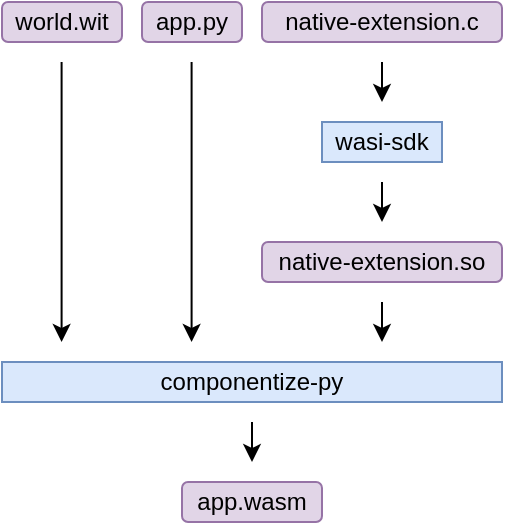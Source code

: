 <mxfile version="21.7.2" type="github">
  <diagram name="Page-1" id="5OEv2TmyY4VUbwT1ff2s">
    <mxGraphModel dx="482" dy="355" grid="1" gridSize="10" guides="1" tooltips="1" connect="1" arrows="1" fold="1" page="1" pageScale="1" pageWidth="850" pageHeight="1100" math="0" shadow="0">
      <root>
        <mxCell id="0" />
        <mxCell id="1" parent="0" />
        <mxCell id="l0BGtIQr_jQL99TtIVLY-1" value="app.py" style="rounded=1;whiteSpace=wrap;html=1;fillColor=#e1d5e7;strokeColor=#9673a6;" vertex="1" parent="1">
          <mxGeometry x="360" y="420" width="50" height="20" as="geometry" />
        </mxCell>
        <mxCell id="l0BGtIQr_jQL99TtIVLY-2" value="native-extension.c" style="rounded=1;whiteSpace=wrap;html=1;fillColor=#e1d5e7;strokeColor=#9673a6;" vertex="1" parent="1">
          <mxGeometry x="420" y="420" width="120" height="20" as="geometry" />
        </mxCell>
        <mxCell id="l0BGtIQr_jQL99TtIVLY-4" value="native-extension.so" style="rounded=1;whiteSpace=wrap;html=1;fillColor=#e1d5e7;strokeColor=#9673a6;" vertex="1" parent="1">
          <mxGeometry x="420" y="540" width="120" height="20" as="geometry" />
        </mxCell>
        <mxCell id="l0BGtIQr_jQL99TtIVLY-5" value="world.wit" style="rounded=1;whiteSpace=wrap;html=1;fillColor=#e1d5e7;strokeColor=#9673a6;" vertex="1" parent="1">
          <mxGeometry x="290" y="420" width="60" height="20" as="geometry" />
        </mxCell>
        <mxCell id="l0BGtIQr_jQL99TtIVLY-7" value="" style="endArrow=classic;html=1;rounded=0;" edge="1" parent="1">
          <mxGeometry width="50" height="50" relative="1" as="geometry">
            <mxPoint x="384.8" y="450" as="sourcePoint" />
            <mxPoint x="384.8" y="590" as="targetPoint" />
          </mxGeometry>
        </mxCell>
        <mxCell id="l0BGtIQr_jQL99TtIVLY-8" value="" style="endArrow=classic;html=1;rounded=0;" edge="1" parent="1">
          <mxGeometry width="50" height="50" relative="1" as="geometry">
            <mxPoint x="319.8" y="450" as="sourcePoint" />
            <mxPoint x="319.8" y="590" as="targetPoint" />
          </mxGeometry>
        </mxCell>
        <mxCell id="l0BGtIQr_jQL99TtIVLY-9" value="" style="endArrow=classic;html=1;rounded=0;strokeWidth=1;" edge="1" parent="1">
          <mxGeometry width="50" height="50" relative="1" as="geometry">
            <mxPoint x="480" y="570" as="sourcePoint" />
            <mxPoint x="480" y="590" as="targetPoint" />
          </mxGeometry>
        </mxCell>
        <mxCell id="l0BGtIQr_jQL99TtIVLY-17" value="wasi-sdk" style="rounded=0;whiteSpace=wrap;html=1;fillColor=#dae8fc;strokeColor=#6c8ebf;" vertex="1" parent="1">
          <mxGeometry x="450" y="480" width="60" height="20" as="geometry" />
        </mxCell>
        <mxCell id="l0BGtIQr_jQL99TtIVLY-18" value="" style="endArrow=classic;html=1;rounded=0;" edge="1" parent="1">
          <mxGeometry width="50" height="50" relative="1" as="geometry">
            <mxPoint x="480" y="510" as="sourcePoint" />
            <mxPoint x="480" y="530" as="targetPoint" />
          </mxGeometry>
        </mxCell>
        <mxCell id="l0BGtIQr_jQL99TtIVLY-20" value="" style="endArrow=classic;html=1;rounded=0;" edge="1" parent="1">
          <mxGeometry width="50" height="50" relative="1" as="geometry">
            <mxPoint x="480" y="450" as="sourcePoint" />
            <mxPoint x="480" y="470" as="targetPoint" />
          </mxGeometry>
        </mxCell>
        <mxCell id="l0BGtIQr_jQL99TtIVLY-21" value="componentize-py" style="rounded=0;whiteSpace=wrap;html=1;fillColor=#dae8fc;strokeColor=#6c8ebf;" vertex="1" parent="1">
          <mxGeometry x="290" y="600" width="250" height="20" as="geometry" />
        </mxCell>
        <mxCell id="l0BGtIQr_jQL99TtIVLY-23" value="" style="endArrow=classic;html=1;rounded=0;strokeWidth=1;" edge="1" parent="1">
          <mxGeometry width="50" height="50" relative="1" as="geometry">
            <mxPoint x="415" y="630" as="sourcePoint" />
            <mxPoint x="415" y="650" as="targetPoint" />
          </mxGeometry>
        </mxCell>
        <mxCell id="l0BGtIQr_jQL99TtIVLY-24" value="app.wasm" style="rounded=1;whiteSpace=wrap;html=1;fillColor=#e1d5e7;strokeColor=#9673a6;" vertex="1" parent="1">
          <mxGeometry x="380" y="660" width="70" height="20" as="geometry" />
        </mxCell>
      </root>
    </mxGraphModel>
  </diagram>
</mxfile>
